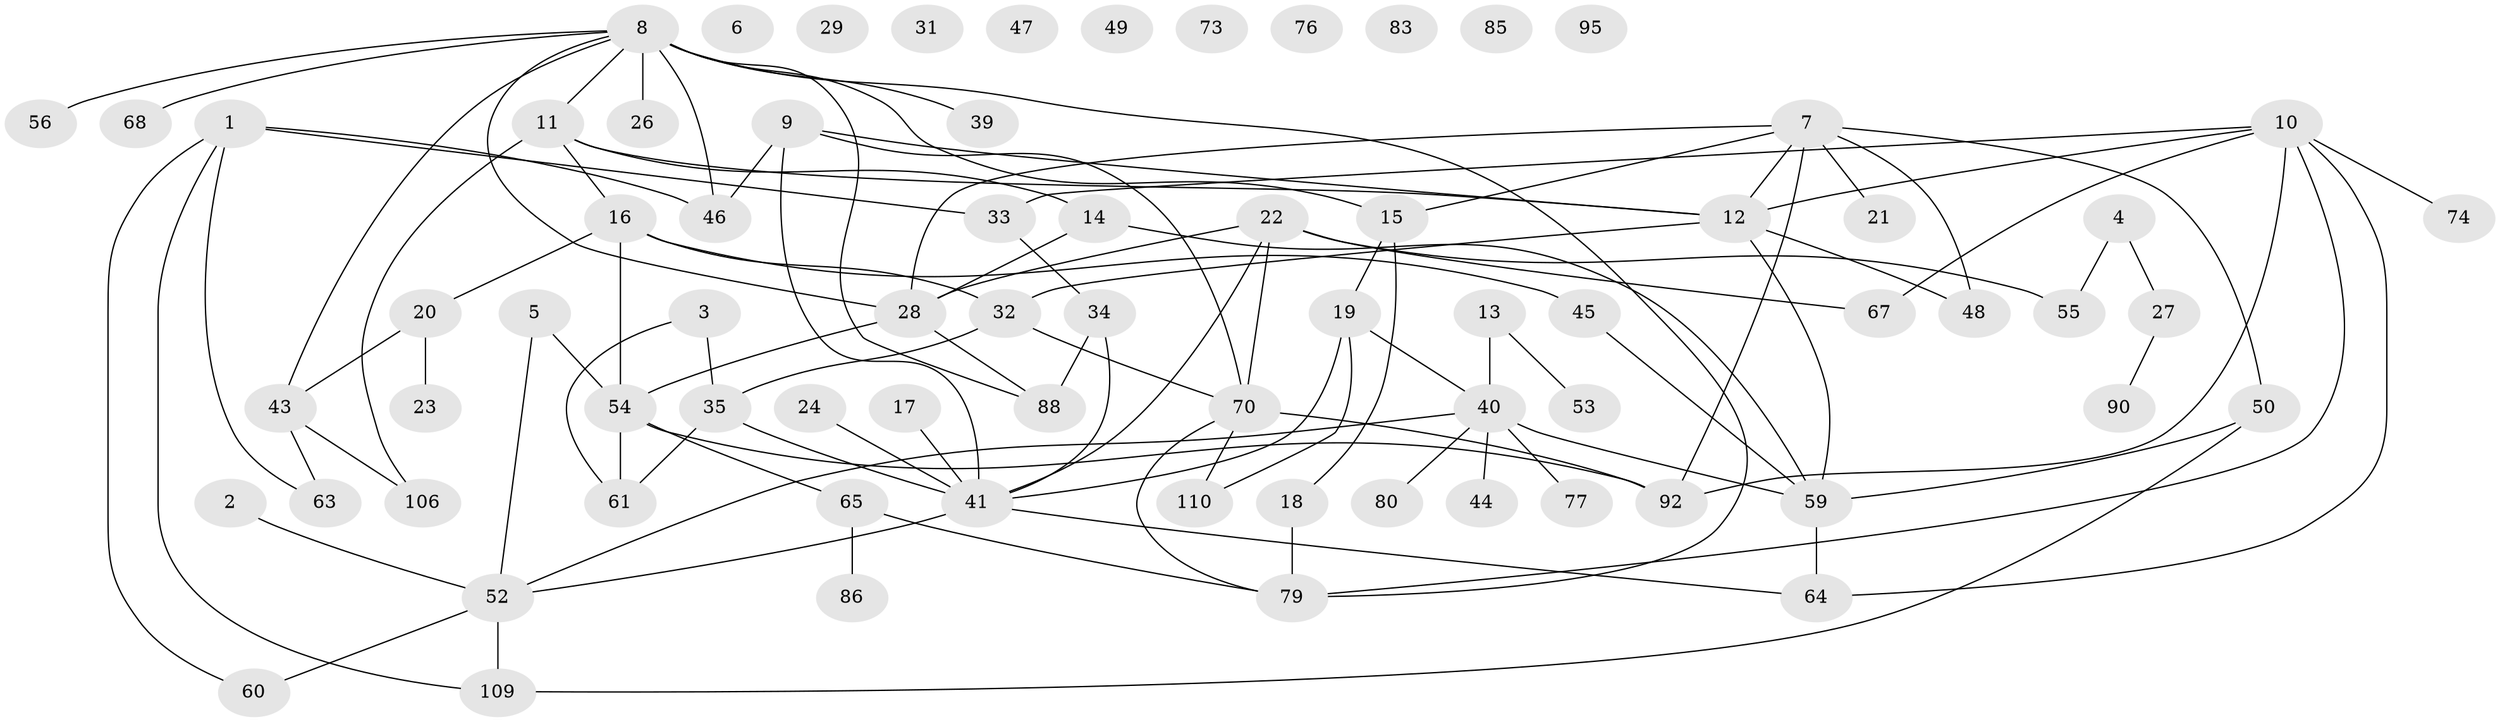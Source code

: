 // original degree distribution, {5: 0.09009009009009009, 1: 0.1891891891891892, 2: 0.21621621621621623, 0: 0.09009009009009009, 4: 0.16216216216216217, 8: 0.009009009009009009, 3: 0.23423423423423423, 7: 0.009009009009009009}
// Generated by graph-tools (version 1.1) at 2025/41/03/06/25 10:41:21]
// undirected, 74 vertices, 104 edges
graph export_dot {
graph [start="1"]
  node [color=gray90,style=filled];
  1 [super="+89"];
  2;
  3 [super="+36"];
  4;
  5;
  6;
  7 [super="+25"];
  8 [super="+75"];
  9 [super="+91"];
  10 [super="+51"];
  11 [super="+37"];
  12 [super="+87"];
  13;
  14 [super="+69"];
  15 [super="+62"];
  16 [super="+93"];
  17 [super="+94"];
  18 [super="+108"];
  19 [super="+98"];
  20 [super="+30"];
  21;
  22 [super="+103"];
  23;
  24;
  26;
  27 [super="+107"];
  28 [super="+42"];
  29;
  31;
  32 [super="+105"];
  33 [super="+38"];
  34 [super="+99"];
  35 [super="+82"];
  39;
  40 [super="+102"];
  41 [super="+58"];
  43 [super="+101"];
  44;
  45;
  46 [super="+71"];
  47;
  48 [super="+81"];
  49;
  50;
  52 [super="+104"];
  53 [super="+84"];
  54 [super="+57"];
  55 [super="+66"];
  56;
  59 [super="+72"];
  60;
  61 [super="+96"];
  63;
  64;
  65 [super="+78"];
  67;
  68 [super="+100"];
  70 [super="+111"];
  73;
  74;
  76;
  77;
  79 [super="+97"];
  80;
  83;
  85;
  86;
  88;
  90;
  92;
  95;
  106;
  109;
  110;
  1 -- 33;
  1 -- 46;
  1 -- 63;
  1 -- 109;
  1 -- 60;
  2 -- 52;
  3 -- 61;
  3 -- 35;
  4 -- 55;
  4 -- 27;
  5 -- 52;
  5 -- 54;
  7 -- 28;
  7 -- 48;
  7 -- 50;
  7 -- 21;
  7 -- 12;
  7 -- 92;
  7 -- 15;
  8 -- 11;
  8 -- 26;
  8 -- 56;
  8 -- 68;
  8 -- 39;
  8 -- 88;
  8 -- 46;
  8 -- 15;
  8 -- 79;
  8 -- 28;
  8 -- 43;
  9 -- 46;
  9 -- 12;
  9 -- 70;
  9 -- 41;
  10 -- 33;
  10 -- 74;
  10 -- 92;
  10 -- 64;
  10 -- 67;
  10 -- 79;
  10 -- 12;
  11 -- 14;
  11 -- 16;
  11 -- 106;
  11 -- 12;
  12 -- 32;
  12 -- 48;
  12 -- 59;
  13 -- 40 [weight=2];
  13 -- 53;
  14 -- 59;
  14 -- 28;
  15 -- 19;
  15 -- 18;
  16 -- 45;
  16 -- 32;
  16 -- 54;
  16 -- 20;
  17 -- 41;
  18 -- 79;
  19 -- 40;
  19 -- 41;
  19 -- 110;
  20 -- 43;
  20 -- 23;
  22 -- 28;
  22 -- 55;
  22 -- 41;
  22 -- 70;
  22 -- 67;
  24 -- 41;
  27 -- 90;
  28 -- 88;
  28 -- 54;
  32 -- 70;
  32 -- 35;
  33 -- 34;
  34 -- 41;
  34 -- 88;
  35 -- 41;
  35 -- 61;
  40 -- 44;
  40 -- 77;
  40 -- 80;
  40 -- 52;
  40 -- 59;
  41 -- 52;
  41 -- 64;
  43 -- 106;
  43 -- 63;
  45 -- 59;
  50 -- 59;
  50 -- 109;
  52 -- 109;
  52 -- 60;
  54 -- 61;
  54 -- 92;
  54 -- 65;
  59 -- 64;
  65 -- 86;
  65 -- 79;
  70 -- 92;
  70 -- 110;
  70 -- 79;
}
